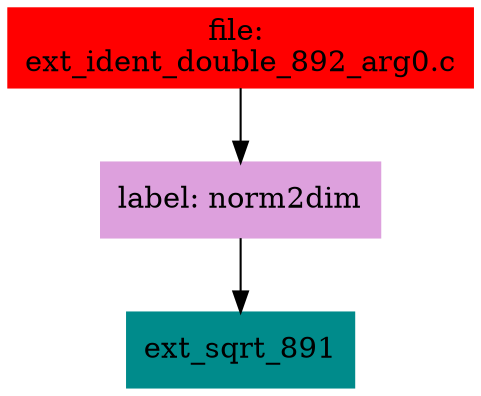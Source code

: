 digraph G {
node [shape=box]

0 [label="file: 
ext_ident_double_892_arg0.c",color=red, style=filled]
1 [label="label: norm2dim",color=plum, style=filled]
0 -> 1
2 [label="ext_sqrt_891",color=cyan4, style=filled]
1 -> 2


}

